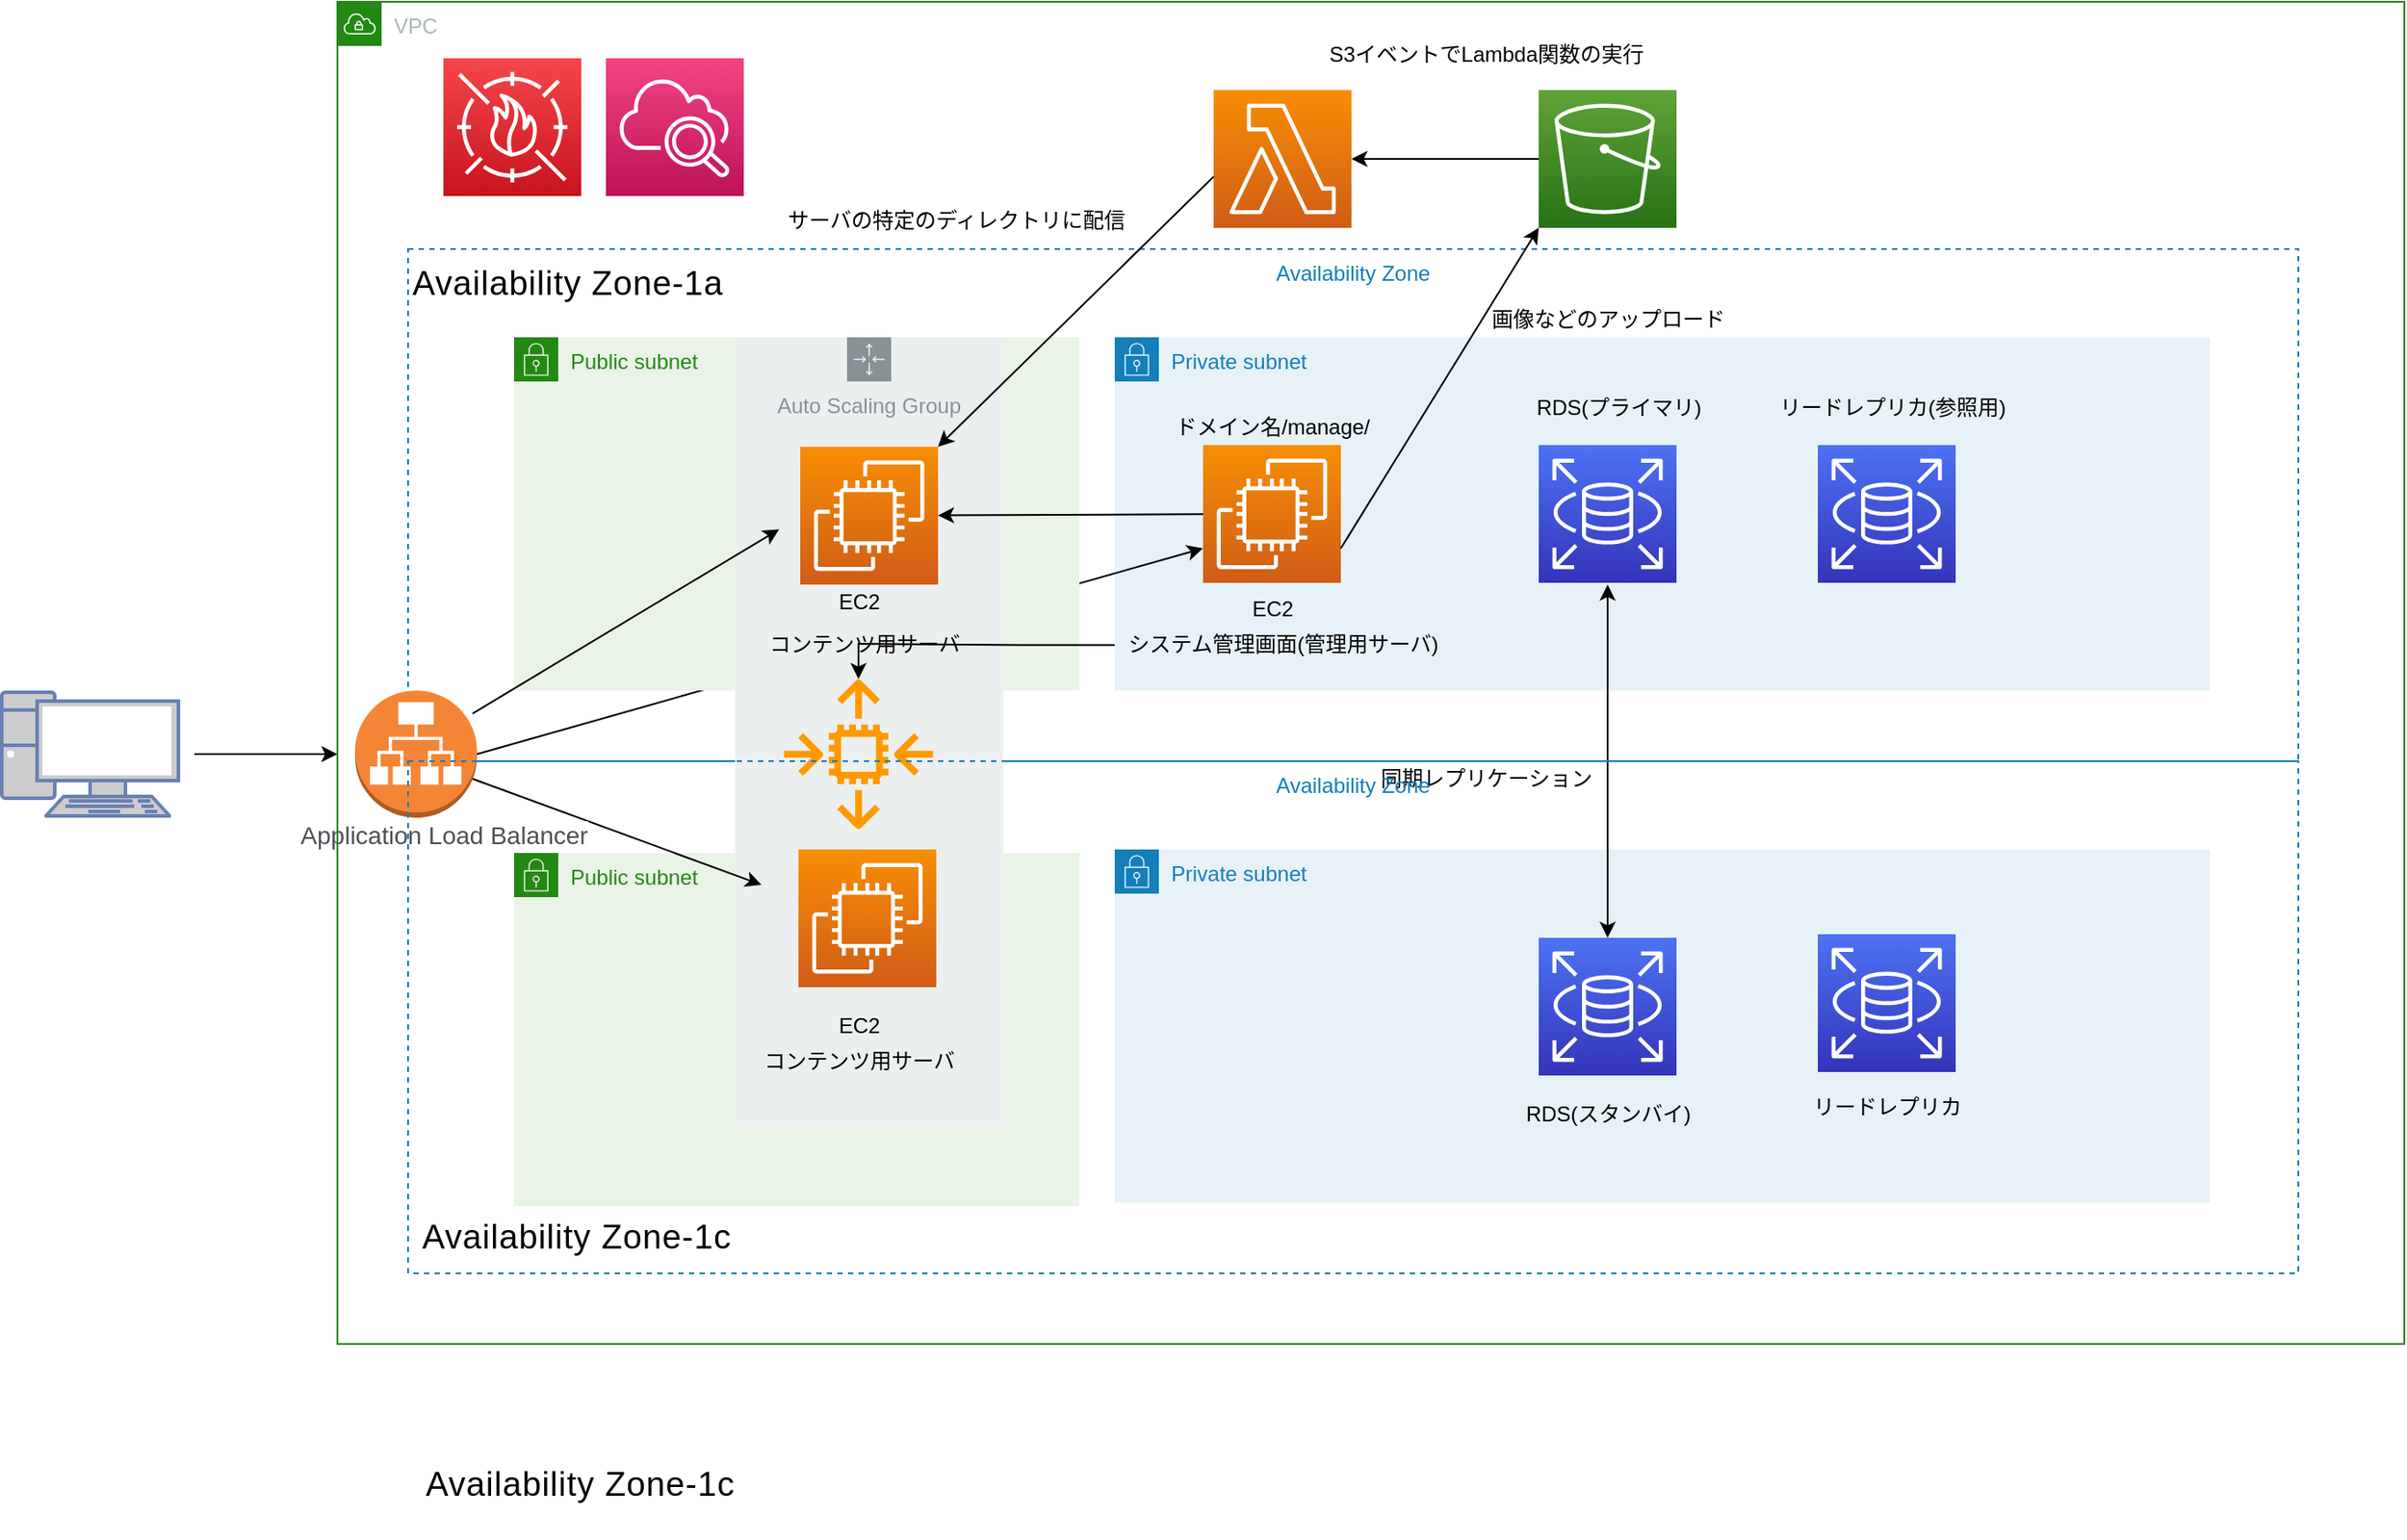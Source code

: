 <mxfile version="15.5.9" type="github">
  <diagram id="SpW-I4xXAEqTq2el6OUM" name="Page-1">
    <mxGraphModel dx="2733" dy="2022" grid="1" gridSize="10" guides="1" tooltips="1" connect="1" arrows="1" fold="1" page="1" pageScale="1" pageWidth="827" pageHeight="1169" math="0" shadow="0">
      <root>
        <mxCell id="0" />
        <mxCell id="1" parent="0" />
        <mxCell id="gzqsyykCqdcwl3EyvHeN-95" value="Availability Zone" style="fillColor=none;strokeColor=#147EBA;dashed=1;verticalAlign=top;fontStyle=0;fontColor=#147EBA;" vertex="1" parent="1">
          <mxGeometry x="40" y="-50" width="1070" height="290" as="geometry" />
        </mxCell>
        <mxCell id="gzqsyykCqdcwl3EyvHeN-63" value="Private subnet" style="points=[[0,0],[0.25,0],[0.5,0],[0.75,0],[1,0],[1,0.25],[1,0.5],[1,0.75],[1,1],[0.75,1],[0.5,1],[0.25,1],[0,1],[0,0.75],[0,0.5],[0,0.25]];outlineConnect=0;gradientColor=none;html=1;whiteSpace=wrap;fontSize=12;fontStyle=0;shape=mxgraph.aws4.group;grIcon=mxgraph.aws4.group_security_group;grStroke=0;strokeColor=#147EBA;fillColor=#E6F2F8;verticalAlign=top;align=left;spacingLeft=30;fontColor=#147EBA;dashed=0;" vertex="1" parent="1">
          <mxGeometry x="440" width="620" height="200" as="geometry" />
        </mxCell>
        <mxCell id="gzqsyykCqdcwl3EyvHeN-32" value="" style="endArrow=classic;html=1;rounded=0;entryX=0;entryY=0.75;entryDx=0;entryDy=0;entryPerimeter=0;exitX=1;exitY=0.5;exitDx=0;exitDy=0;exitPerimeter=0;" edge="1" parent="1" source="gzqsyykCqdcwl3EyvHeN-61" target="gzqsyykCqdcwl3EyvHeN-53">
          <mxGeometry width="50" height="50" relative="1" as="geometry">
            <mxPoint x="60" y="200" as="sourcePoint" />
            <mxPoint x="261.976" y="-47" as="targetPoint" />
          </mxGeometry>
        </mxCell>
        <mxCell id="gzqsyykCqdcwl3EyvHeN-62" value="Public subnet" style="points=[[0,0],[0.25,0],[0.5,0],[0.75,0],[1,0],[1,0.25],[1,0.5],[1,0.75],[1,1],[0.75,1],[0.5,1],[0.25,1],[0,1],[0,0.75],[0,0.5],[0,0.25]];outlineConnect=0;gradientColor=none;html=1;whiteSpace=wrap;fontSize=12;fontStyle=0;shape=mxgraph.aws4.group;grIcon=mxgraph.aws4.group_security_group;grStroke=0;strokeColor=#248814;fillColor=#E9F3E6;verticalAlign=top;align=left;spacingLeft=30;fontColor=#248814;dashed=0;" vertex="1" parent="1">
          <mxGeometry x="100" y="292" width="320" height="200" as="geometry" />
        </mxCell>
        <mxCell id="gzqsyykCqdcwl3EyvHeN-7" value="Public subnet" style="points=[[0,0],[0.25,0],[0.5,0],[0.75,0],[1,0],[1,0.25],[1,0.5],[1,0.75],[1,1],[0.75,1],[0.5,1],[0.25,1],[0,1],[0,0.75],[0,0.5],[0,0.25]];outlineConnect=0;gradientColor=none;html=1;whiteSpace=wrap;fontSize=12;fontStyle=0;shape=mxgraph.aws4.group;grIcon=mxgraph.aws4.group_security_group;grStroke=0;strokeColor=#248814;fillColor=#E9F3E6;verticalAlign=top;align=left;spacingLeft=30;fontColor=#248814;dashed=0;" vertex="1" parent="1">
          <mxGeometry x="100" width="320" height="200" as="geometry" />
        </mxCell>
        <mxCell id="gzqsyykCqdcwl3EyvHeN-59" value="Auto Scaling Group" style="sketch=0;outlineConnect=0;gradientColor=none;html=1;whiteSpace=wrap;fontSize=12;fontStyle=0;shape=mxgraph.aws4.groupCenter;grIcon=mxgraph.aws4.group_auto_scaling_group;grStroke=0;strokeColor=#879196;fillColor=#ECEFEF;verticalAlign=top;align=center;fontColor=#879196;dashed=0;spacingTop=25;" vertex="1" parent="1">
          <mxGeometry x="225.13" width="151.75" height="446" as="geometry" />
        </mxCell>
        <mxCell id="gzqsyykCqdcwl3EyvHeN-6" value="" style="endArrow=classic;html=1;rounded=0;exitX=1;exitY=0.5;exitDx=0;exitDy=0;exitPerimeter=0;" edge="1" parent="1">
          <mxGeometry width="50" height="50" relative="1" as="geometry">
            <mxPoint x="-81" y="236" as="sourcePoint" />
            <mxPoint y="236" as="targetPoint" />
            <Array as="points">
              <mxPoint x="-10" y="236" />
            </Array>
          </mxGeometry>
        </mxCell>
        <mxCell id="gzqsyykCqdcwl3EyvHeN-9" value="" style="endArrow=classic;html=1;rounded=0;" edge="1" parent="1">
          <mxGeometry width="50" height="50" relative="1" as="geometry">
            <mxPoint x="76.5" y="213.012" as="sourcePoint" />
            <mxPoint x="250.0" y="108.742" as="targetPoint" />
          </mxGeometry>
        </mxCell>
        <mxCell id="gzqsyykCqdcwl3EyvHeN-20" value="&lt;h1 style=&quot;margin: 12px 0px 14px ; padding: 0px ; box-sizing: border-box ; font-size: 1.4rem ; line-height: 30px ; font-family: &amp;#34;open sans&amp;#34; , &amp;#34;segoe ui&amp;#34; , &amp;#34;verdana&amp;#34; , &amp;#34;arial&amp;#34; , &amp;#34;ud デジタル 教科書体 nk-r&amp;#34; , &amp;#34;游ゴシック medium&amp;#34; , &amp;#34;yu gothic medium&amp;#34; , , &amp;#34;yugothic&amp;#34; , , &amp;#34;meiryo&amp;#34; , &amp;#34;ヒラギノ角ゴ pro w3&amp;#34; ; letter-spacing: 0.45px ; background-color: rgb(255 , 255 , 255)&quot;&gt;&lt;span id=&quot;h1alias&quot; style=&quot;margin: 0px ; padding: 0px ; box-sizing: border-box ; font-size: 1.2rem&quot;&gt;&lt;span class=&quot;ascii thin&quot; style=&quot;margin: 0px ; padding: 0px ; box-sizing: border-box ; font-weight: normal&quot;&gt;Availability Zone-1a&lt;/span&gt;&lt;/span&gt;&lt;/h1&gt;" style="text;html=1;align=center;verticalAlign=middle;resizable=0;points=[];autosize=1;strokeColor=none;fillColor=none;" vertex="1" parent="1">
          <mxGeometry x="35.13" y="-60" width="190" height="60" as="geometry" />
        </mxCell>
        <mxCell id="gzqsyykCqdcwl3EyvHeN-21" value="&lt;h1 style=&quot;margin: 12px 0px 14px ; padding: 0px ; box-sizing: border-box ; font-size: 1.4rem ; line-height: 30px ; font-family: &amp;#34;open sans&amp;#34; , &amp;#34;segoe ui&amp;#34; , &amp;#34;verdana&amp;#34; , &amp;#34;arial&amp;#34; , &amp;#34;ud デジタル 教科書体 nk-r&amp;#34; , &amp;#34;游ゴシック medium&amp;#34; , &amp;#34;yu gothic medium&amp;#34; , , &amp;#34;yugothic&amp;#34; , , &amp;#34;meiryo&amp;#34; , &amp;#34;ヒラギノ角ゴ pro w3&amp;#34; ; letter-spacing: 0.45px ; background-color: rgb(255 , 255 , 255)&quot;&gt;&lt;span id=&quot;h1alias&quot; style=&quot;margin: 0px ; padding: 0px ; box-sizing: border-box ; font-size: 1.2rem&quot;&gt;&lt;span class=&quot;ascii thin&quot; style=&quot;margin: 0px ; padding: 0px ; box-sizing: border-box ; font-weight: normal&quot;&gt;Availability Zone-1c&lt;/span&gt;&lt;/span&gt;&lt;/h1&gt;" style="text;html=1;align=center;verticalAlign=middle;resizable=0;points=[];autosize=1;strokeColor=none;fillColor=none;" vertex="1" parent="1">
          <mxGeometry x="41.75" y="620" width="190" height="60" as="geometry" />
        </mxCell>
        <mxCell id="gzqsyykCqdcwl3EyvHeN-23" value="" style="endArrow=classic;html=1;rounded=0;" edge="1" parent="1">
          <mxGeometry width="50" height="50" relative="1" as="geometry">
            <mxPoint x="76.5" y="250.03" as="sourcePoint" />
            <mxPoint x="240.0" y="310" as="targetPoint" />
          </mxGeometry>
        </mxCell>
        <mxCell id="gzqsyykCqdcwl3EyvHeN-36" value="ドメイン名/manage/" style="text;html=1;align=center;verticalAlign=middle;resizable=0;points=[];autosize=1;strokeColor=none;fillColor=none;" vertex="1" parent="1">
          <mxGeometry x="464" y="41" width="130" height="20" as="geometry" />
        </mxCell>
        <mxCell id="gzqsyykCqdcwl3EyvHeN-79" value="" style="edgeStyle=orthogonalEdgeStyle;rounded=0;orthogonalLoop=1;jettySize=auto;html=1;" edge="1" parent="1" source="gzqsyykCqdcwl3EyvHeN-37" target="gzqsyykCqdcwl3EyvHeN-56">
          <mxGeometry relative="1" as="geometry" />
        </mxCell>
        <mxCell id="gzqsyykCqdcwl3EyvHeN-37" value="システム管理画面(管理用サーバ)" style="text;html=1;align=center;verticalAlign=middle;resizable=0;points=[];autosize=1;strokeColor=none;fillColor=none;" vertex="1" parent="1">
          <mxGeometry x="440" y="164.25" width="190" height="20" as="geometry" />
        </mxCell>
        <mxCell id="gzqsyykCqdcwl3EyvHeN-38" value="コンテンツ用サーバ" style="text;html=1;align=center;verticalAlign=middle;resizable=0;points=[];autosize=1;strokeColor=none;fillColor=none;" vertex="1" parent="1">
          <mxGeometry x="238.25" y="164.25" width="120" height="20" as="geometry" />
        </mxCell>
        <mxCell id="gzqsyykCqdcwl3EyvHeN-39" value="コンテンツ用サーバ" style="text;html=1;align=center;verticalAlign=middle;resizable=0;points=[];autosize=1;strokeColor=none;fillColor=none;" vertex="1" parent="1">
          <mxGeometry x="235" y="400" width="120" height="20" as="geometry" />
        </mxCell>
        <mxCell id="gzqsyykCqdcwl3EyvHeN-45" value="&lt;span style=&quot;color: rgb(77 , 81 , 86) ; font-family: &amp;#34;arial&amp;#34; , sans-serif ; font-size: 14px ; text-align: left ; background-color: rgb(255 , 255 , 255)&quot;&gt;Application Load Balancer&lt;/span&gt;" style="text;html=1;align=center;verticalAlign=middle;resizable=0;points=[];autosize=1;strokeColor=none;fillColor=none;" vertex="1" parent="1">
          <mxGeometry x="-30" y="272" width="180" height="20" as="geometry" />
        </mxCell>
        <mxCell id="gzqsyykCqdcwl3EyvHeN-46" value="" style="sketch=0;points=[[0,0,0],[0.25,0,0],[0.5,0,0],[0.75,0,0],[1,0,0],[0,1,0],[0.25,1,0],[0.5,1,0],[0.75,1,0],[1,1,0],[0,0.25,0],[0,0.5,0],[0,0.75,0],[1,0.25,0],[1,0.5,0],[1,0.75,0]];outlineConnect=0;fontColor=#232F3E;gradientColor=#60A337;gradientDirection=north;fillColor=#277116;strokeColor=#ffffff;dashed=0;verticalLabelPosition=bottom;verticalAlign=top;align=center;html=1;fontSize=12;fontStyle=0;aspect=fixed;shape=mxgraph.aws4.resourceIcon;resIcon=mxgraph.aws4.s3;" vertex="1" parent="1">
          <mxGeometry x="680" y="-140" width="78" height="78" as="geometry" />
        </mxCell>
        <mxCell id="gzqsyykCqdcwl3EyvHeN-48" value="EC2" style="text;html=1;align=center;verticalAlign=middle;resizable=0;points=[];autosize=1;strokeColor=none;fillColor=none;" vertex="1" parent="1">
          <mxGeometry x="509" y="144.25" width="40" height="20" as="geometry" />
        </mxCell>
        <mxCell id="gzqsyykCqdcwl3EyvHeN-49" value="EC2" style="text;html=1;align=center;verticalAlign=middle;resizable=0;points=[];autosize=1;strokeColor=none;fillColor=none;" vertex="1" parent="1">
          <mxGeometry x="275" y="140" width="40" height="20" as="geometry" />
        </mxCell>
        <mxCell id="gzqsyykCqdcwl3EyvHeN-50" value="EC2" style="text;html=1;align=center;verticalAlign=middle;resizable=0;points=[];autosize=1;strokeColor=none;fillColor=none;" vertex="1" parent="1">
          <mxGeometry x="275" y="380" width="40" height="20" as="geometry" />
        </mxCell>
        <mxCell id="gzqsyykCqdcwl3EyvHeN-52" value="" style="sketch=0;points=[[0,0,0],[0.25,0,0],[0.5,0,0],[0.75,0,0],[1,0,0],[0,1,0],[0.25,1,0],[0.5,1,0],[0.75,1,0],[1,1,0],[0,0.25,0],[0,0.5,0],[0,0.75,0],[1,0.25,0],[1,0.5,0],[1,0.75,0]];outlineConnect=0;fontColor=#232F3E;gradientColor=#F78E04;gradientDirection=north;fillColor=#D05C17;strokeColor=#ffffff;dashed=0;verticalLabelPosition=bottom;verticalAlign=top;align=center;html=1;fontSize=12;fontStyle=0;aspect=fixed;shape=mxgraph.aws4.resourceIcon;resIcon=mxgraph.aws4.ec2;" vertex="1" parent="1">
          <mxGeometry x="262" y="62" width="78" height="78" as="geometry" />
        </mxCell>
        <mxCell id="gzqsyykCqdcwl3EyvHeN-53" value="" style="sketch=0;points=[[0,0,0],[0.25,0,0],[0.5,0,0],[0.75,0,0],[1,0,0],[0,1,0],[0.25,1,0],[0.5,1,0],[0.75,1,0],[1,1,0],[0,0.25,0],[0,0.5,0],[0,0.75,0],[1,0.25,0],[1,0.5,0],[1,0.75,0]];outlineConnect=0;fontColor=#232F3E;gradientColor=#F78E04;gradientDirection=north;fillColor=#D05C17;strokeColor=#ffffff;dashed=0;verticalLabelPosition=bottom;verticalAlign=top;align=center;html=1;fontSize=12;fontStyle=0;aspect=fixed;shape=mxgraph.aws4.resourceIcon;resIcon=mxgraph.aws4.ec2;" vertex="1" parent="1">
          <mxGeometry x="490" y="61" width="78" height="78" as="geometry" />
        </mxCell>
        <mxCell id="gzqsyykCqdcwl3EyvHeN-54" value="" style="sketch=0;points=[[0,0,0],[0.25,0,0],[0.5,0,0],[0.75,0,0],[1,0,0],[0,1,0],[0.25,1,0],[0.5,1,0],[0.75,1,0],[1,1,0],[0,0.25,0],[0,0.5,0],[0,0.75,0],[1,0.25,0],[1,0.5,0],[1,0.75,0]];outlineConnect=0;fontColor=#232F3E;gradientColor=#F78E04;gradientDirection=north;fillColor=#D05C17;strokeColor=#ffffff;dashed=0;verticalLabelPosition=bottom;verticalAlign=top;align=center;html=1;fontSize=12;fontStyle=0;aspect=fixed;shape=mxgraph.aws4.resourceIcon;resIcon=mxgraph.aws4.ec2;" vertex="1" parent="1">
          <mxGeometry x="261" y="290" width="78" height="78" as="geometry" />
        </mxCell>
        <mxCell id="gzqsyykCqdcwl3EyvHeN-56" value="" style="sketch=0;outlineConnect=0;fontColor=#232F3E;gradientColor=none;fillColor=#FF9900;strokeColor=none;dashed=0;verticalLabelPosition=bottom;verticalAlign=top;align=center;html=1;fontSize=12;fontStyle=0;aspect=fixed;pointerEvents=1;shape=mxgraph.aws4.auto_scaling2;" vertex="1" parent="1">
          <mxGeometry x="252.5" y="193.5" width="85" height="85" as="geometry" />
        </mxCell>
        <mxCell id="gzqsyykCqdcwl3EyvHeN-61" value="" style="outlineConnect=0;dashed=0;verticalLabelPosition=bottom;verticalAlign=top;align=center;html=1;shape=mxgraph.aws3.application_load_balancer;fillColor=#F58536;gradientColor=none;strokeColor=#000000;" vertex="1" parent="1">
          <mxGeometry x="10" y="200" width="69" height="72" as="geometry" />
        </mxCell>
        <mxCell id="gzqsyykCqdcwl3EyvHeN-64" value="Private subnet" style="points=[[0,0],[0.25,0],[0.5,0],[0.75,0],[1,0],[1,0.25],[1,0.5],[1,0.75],[1,1],[0.75,1],[0.5,1],[0.25,1],[0,1],[0,0.75],[0,0.5],[0,0.25]];outlineConnect=0;gradientColor=none;html=1;whiteSpace=wrap;fontSize=12;fontStyle=0;shape=mxgraph.aws4.group;grIcon=mxgraph.aws4.group_security_group;grStroke=0;strokeColor=#147EBA;fillColor=#E6F2F8;verticalAlign=top;align=left;spacingLeft=30;fontColor=#147EBA;dashed=0;" vertex="1" parent="1">
          <mxGeometry x="440" y="290" width="620" height="200" as="geometry" />
        </mxCell>
        <mxCell id="gzqsyykCqdcwl3EyvHeN-65" value="" style="sketch=0;points=[[0,0,0],[0.25,0,0],[0.5,0,0],[0.75,0,0],[1,0,0],[0,1,0],[0.25,1,0],[0.5,1,0],[0.75,1,0],[1,1,0],[0,0.25,0],[0,0.5,0],[0,0.75,0],[1,0.25,0],[1,0.5,0],[1,0.75,0]];outlineConnect=0;fontColor=#232F3E;gradientColor=#4D72F3;gradientDirection=north;fillColor=#3334B9;strokeColor=#ffffff;dashed=0;verticalLabelPosition=bottom;verticalAlign=top;align=center;html=1;fontSize=12;fontStyle=0;aspect=fixed;shape=mxgraph.aws4.resourceIcon;resIcon=mxgraph.aws4.rds;" vertex="1" parent="1">
          <mxGeometry x="680" y="61" width="78" height="78" as="geometry" />
        </mxCell>
        <mxCell id="gzqsyykCqdcwl3EyvHeN-66" value="RDS(プライマリ)" style="text;html=1;align=center;verticalAlign=middle;resizable=0;points=[];autosize=1;strokeColor=none;fillColor=none;" vertex="1" parent="1">
          <mxGeometry x="670" y="30" width="110" height="20" as="geometry" />
        </mxCell>
        <mxCell id="gzqsyykCqdcwl3EyvHeN-68" value="" style="sketch=0;points=[[0,0,0],[0.25,0,0],[0.5,0,0],[0.75,0,0],[1,0,0],[0,1,0],[0.25,1,0],[0.5,1,0],[0.75,1,0],[1,1,0],[0,0.25,0],[0,0.5,0],[0,0.75,0],[1,0.25,0],[1,0.5,0],[1,0.75,0]];outlineConnect=0;fontColor=#232F3E;gradientColor=#4D72F3;gradientDirection=north;fillColor=#3334B9;strokeColor=#ffffff;dashed=0;verticalLabelPosition=bottom;verticalAlign=top;align=center;html=1;fontSize=12;fontStyle=0;aspect=fixed;shape=mxgraph.aws4.resourceIcon;resIcon=mxgraph.aws4.rds;" vertex="1" parent="1">
          <mxGeometry x="680" y="340" width="78" height="78" as="geometry" />
        </mxCell>
        <mxCell id="gzqsyykCqdcwl3EyvHeN-69" value="RDS(スタンバイ)" style="text;html=1;align=center;verticalAlign=middle;resizable=0;points=[];autosize=1;strokeColor=none;fillColor=none;" vertex="1" parent="1">
          <mxGeometry x="664" y="430" width="110" height="20" as="geometry" />
        </mxCell>
        <mxCell id="gzqsyykCqdcwl3EyvHeN-71" value="リードレプリカ(参照用)" style="text;html=1;align=center;verticalAlign=middle;resizable=0;points=[];autosize=1;strokeColor=none;fillColor=none;" vertex="1" parent="1">
          <mxGeometry x="810" y="30" width="140" height="20" as="geometry" />
        </mxCell>
        <mxCell id="gzqsyykCqdcwl3EyvHeN-72" value="" style="sketch=0;points=[[0,0,0],[0.25,0,0],[0.5,0,0],[0.75,0,0],[1,0,0],[0,1,0],[0.25,1,0],[0.5,1,0],[0.75,1,0],[1,1,0],[0,0.25,0],[0,0.5,0],[0,0.75,0],[1,0.25,0],[1,0.5,0],[1,0.75,0]];outlineConnect=0;fontColor=#232F3E;gradientColor=#4D72F3;gradientDirection=north;fillColor=#3334B9;strokeColor=#ffffff;dashed=0;verticalLabelPosition=bottom;verticalAlign=top;align=center;html=1;fontSize=12;fontStyle=0;aspect=fixed;shape=mxgraph.aws4.resourceIcon;resIcon=mxgraph.aws4.rds;" vertex="1" parent="1">
          <mxGeometry x="838" y="61" width="78" height="78" as="geometry" />
        </mxCell>
        <mxCell id="gzqsyykCqdcwl3EyvHeN-73" value="リードレプリカ" style="text;html=1;align=center;verticalAlign=middle;resizable=0;points=[];autosize=1;strokeColor=none;fillColor=none;" vertex="1" parent="1">
          <mxGeometry x="827" y="426" width="100" height="20" as="geometry" />
        </mxCell>
        <mxCell id="gzqsyykCqdcwl3EyvHeN-74" value="" style="sketch=0;points=[[0,0,0],[0.25,0,0],[0.5,0,0],[0.75,0,0],[1,0,0],[0,1,0],[0.25,1,0],[0.5,1,0],[0.75,1,0],[1,1,0],[0,0.25,0],[0,0.5,0],[0,0.75,0],[1,0.25,0],[1,0.5,0],[1,0.75,0]];outlineConnect=0;fontColor=#232F3E;gradientColor=#4D72F3;gradientDirection=north;fillColor=#3334B9;strokeColor=#ffffff;dashed=0;verticalLabelPosition=bottom;verticalAlign=top;align=center;html=1;fontSize=12;fontStyle=0;aspect=fixed;shape=mxgraph.aws4.resourceIcon;resIcon=mxgraph.aws4.rds;" vertex="1" parent="1">
          <mxGeometry x="838" y="338" width="78" height="78" as="geometry" />
        </mxCell>
        <mxCell id="gzqsyykCqdcwl3EyvHeN-75" value="" style="endArrow=classic;html=1;rounded=0;" edge="1" parent="1" source="gzqsyykCqdcwl3EyvHeN-53" target="gzqsyykCqdcwl3EyvHeN-52">
          <mxGeometry width="50" height="50" relative="1" as="geometry">
            <mxPoint x="410" y="230" as="sourcePoint" />
            <mxPoint x="460" y="180" as="targetPoint" />
          </mxGeometry>
        </mxCell>
        <mxCell id="gzqsyykCqdcwl3EyvHeN-76" value="" style="endArrow=classic;html=1;rounded=0;exitX=1;exitY=0.75;exitDx=0;exitDy=0;exitPerimeter=0;" edge="1" parent="1" source="gzqsyykCqdcwl3EyvHeN-53">
          <mxGeometry width="50" height="50" relative="1" as="geometry">
            <mxPoint x="630" y="-12" as="sourcePoint" />
            <mxPoint x="680" y="-62" as="targetPoint" />
          </mxGeometry>
        </mxCell>
        <mxCell id="gzqsyykCqdcwl3EyvHeN-77" value="画像などのアップロード" style="text;html=1;align=center;verticalAlign=middle;resizable=0;points=[];autosize=1;strokeColor=none;fillColor=none;" vertex="1" parent="1">
          <mxGeometry x="644" y="-20" width="150" height="20" as="geometry" />
        </mxCell>
        <mxCell id="gzqsyykCqdcwl3EyvHeN-78" value="" style="sketch=0;points=[[0,0,0],[0.25,0,0],[0.5,0,0],[0.75,0,0],[1,0,0],[0,1,0],[0.25,1,0],[0.5,1,0],[0.75,1,0],[1,1,0],[0,0.25,0],[0,0.5,0],[0,0.75,0],[1,0.25,0],[1,0.5,0],[1,0.75,0]];outlineConnect=0;fontColor=#232F3E;gradientColor=#F78E04;gradientDirection=north;fillColor=#D05C17;strokeColor=#ffffff;dashed=0;verticalLabelPosition=bottom;verticalAlign=top;align=center;html=1;fontSize=12;fontStyle=0;aspect=fixed;shape=mxgraph.aws4.resourceIcon;resIcon=mxgraph.aws4.lambda;" vertex="1" parent="1">
          <mxGeometry x="496" y="-140" width="78" height="78" as="geometry" />
        </mxCell>
        <mxCell id="gzqsyykCqdcwl3EyvHeN-80" value="" style="endArrow=classic;html=1;rounded=0;" edge="1" parent="1" source="gzqsyykCqdcwl3EyvHeN-46" target="gzqsyykCqdcwl3EyvHeN-78">
          <mxGeometry width="50" height="50" relative="1" as="geometry">
            <mxPoint x="610" y="-76" as="sourcePoint" />
            <mxPoint x="660" y="-126" as="targetPoint" />
          </mxGeometry>
        </mxCell>
        <mxCell id="gzqsyykCqdcwl3EyvHeN-81" value="S3イベントでLambda関数の実行" style="text;html=1;align=center;verticalAlign=middle;resizable=0;points=[];autosize=1;strokeColor=none;fillColor=none;" vertex="1" parent="1">
          <mxGeometry x="555" y="-170" width="190" height="20" as="geometry" />
        </mxCell>
        <mxCell id="gzqsyykCqdcwl3EyvHeN-82" value="" style="endArrow=classic;html=1;rounded=0;entryX=1;entryY=0;entryDx=0;entryDy=0;entryPerimeter=0;" edge="1" parent="1" target="gzqsyykCqdcwl3EyvHeN-52">
          <mxGeometry width="50" height="50" relative="1" as="geometry">
            <mxPoint x="496.0" y="-91.0" as="sourcePoint" />
            <mxPoint x="390.0" y="-91.0" as="targetPoint" />
          </mxGeometry>
        </mxCell>
        <mxCell id="gzqsyykCqdcwl3EyvHeN-83" value="&lt;div style=&quot;text-align: center&quot;&gt;&lt;font face=&quot;helvetica&quot;&gt;サーバの特定のディレクトリに配信&lt;/font&gt;&lt;/div&gt;" style="text;whiteSpace=wrap;html=1;" vertex="1" parent="1">
          <mxGeometry x="252.5" y="-80" width="200" height="30" as="geometry" />
        </mxCell>
        <mxCell id="gzqsyykCqdcwl3EyvHeN-84" value="" style="endArrow=classic;startArrow=classic;html=1;rounded=0;" edge="1" parent="1" source="gzqsyykCqdcwl3EyvHeN-68">
          <mxGeometry width="50" height="50" relative="1" as="geometry">
            <mxPoint x="680" y="193.5" as="sourcePoint" />
            <mxPoint x="719" y="140" as="targetPoint" />
          </mxGeometry>
        </mxCell>
        <mxCell id="gzqsyykCqdcwl3EyvHeN-85" value="同期レプリケーション" style="text;html=1;align=center;verticalAlign=middle;resizable=0;points=[];autosize=1;strokeColor=none;fillColor=none;" vertex="1" parent="1">
          <mxGeometry x="585" y="240" width="130" height="20" as="geometry" />
        </mxCell>
        <mxCell id="gzqsyykCqdcwl3EyvHeN-93" value="" style="sketch=0;points=[[0,0,0],[0.25,0,0],[0.5,0,0],[0.75,0,0],[1,0,0],[0,1,0],[0.25,1,0],[0.5,1,0],[0.75,1,0],[1,1,0],[0,0.25,0],[0,0.5,0],[0,0.75,0],[1,0.25,0],[1,0.5,0],[1,0.75,0]];outlineConnect=0;fontColor=#232F3E;gradientColor=#F54749;gradientDirection=north;fillColor=#C7131F;strokeColor=#ffffff;dashed=0;verticalLabelPosition=bottom;verticalAlign=top;align=center;html=1;fontSize=12;fontStyle=0;aspect=fixed;shape=mxgraph.aws4.resourceIcon;resIcon=mxgraph.aws4.waf;" vertex="1" parent="1">
          <mxGeometry x="60" y="-158" width="78" height="78" as="geometry" />
        </mxCell>
        <mxCell id="gzqsyykCqdcwl3EyvHeN-94" value="" style="fontColor=#0066CC;verticalAlign=top;verticalLabelPosition=bottom;labelPosition=center;align=center;html=1;outlineConnect=0;fillColor=#CCCCCC;strokeColor=#6881B3;gradientColor=none;gradientDirection=north;strokeWidth=2;shape=mxgraph.networks.pc;" vertex="1" parent="1">
          <mxGeometry x="-190" y="201" width="100" height="70" as="geometry" />
        </mxCell>
        <mxCell id="gzqsyykCqdcwl3EyvHeN-96" value="Availability Zone" style="fillColor=none;strokeColor=#147EBA;dashed=1;verticalAlign=top;fontStyle=0;fontColor=#147EBA;" vertex="1" parent="1">
          <mxGeometry x="40" y="240" width="1070" height="290" as="geometry" />
        </mxCell>
        <mxCell id="gzqsyykCqdcwl3EyvHeN-97" value="&lt;h1 style=&quot;margin: 12px 0px 14px ; padding: 0px ; box-sizing: border-box ; font-size: 1.4rem ; line-height: 30px ; font-family: &amp;#34;open sans&amp;#34; , &amp;#34;segoe ui&amp;#34; , &amp;#34;verdana&amp;#34; , &amp;#34;arial&amp;#34; , &amp;#34;ud デジタル 教科書体 nk-r&amp;#34; , &amp;#34;游ゴシック medium&amp;#34; , &amp;#34;yu gothic medium&amp;#34; , , &amp;#34;yugothic&amp;#34; , , &amp;#34;meiryo&amp;#34; , &amp;#34;ヒラギノ角ゴ pro w3&amp;#34; ; letter-spacing: 0.45px ; background-color: rgb(255 , 255 , 255)&quot;&gt;&lt;span id=&quot;h1alias&quot; style=&quot;margin: 0px ; padding: 0px ; box-sizing: border-box ; font-size: 1.2rem&quot;&gt;&lt;span class=&quot;ascii thin&quot; style=&quot;margin: 0px ; padding: 0px ; box-sizing: border-box ; font-weight: normal&quot;&gt;Availability Zone-1c&lt;/span&gt;&lt;/span&gt;&lt;/h1&gt;" style="text;html=1;align=center;verticalAlign=middle;resizable=0;points=[];autosize=1;strokeColor=none;fillColor=none;" vertex="1" parent="1">
          <mxGeometry x="40" y="480" width="190" height="60" as="geometry" />
        </mxCell>
        <mxCell id="gzqsyykCqdcwl3EyvHeN-99" value="" style="sketch=0;points=[[0,0,0],[0.25,0,0],[0.5,0,0],[0.75,0,0],[1,0,0],[0,1,0],[0.25,1,0],[0.5,1,0],[0.75,1,0],[1,1,0],[0,0.25,0],[0,0.5,0],[0,0.75,0],[1,0.25,0],[1,0.5,0],[1,0.75,0]];points=[[0,0,0],[0.25,0,0],[0.5,0,0],[0.75,0,0],[1,0,0],[0,1,0],[0.25,1,0],[0.5,1,0],[0.75,1,0],[1,1,0],[0,0.25,0],[0,0.5,0],[0,0.75,0],[1,0.25,0],[1,0.5,0],[1,0.75,0]];outlineConnect=0;fontColor=#232F3E;gradientColor=#F34482;gradientDirection=north;fillColor=#BC1356;strokeColor=#ffffff;dashed=0;verticalLabelPosition=bottom;verticalAlign=top;align=center;html=1;fontSize=12;fontStyle=0;aspect=fixed;shape=mxgraph.aws4.resourceIcon;resIcon=mxgraph.aws4.cloudwatch_2;" vertex="1" parent="1">
          <mxGeometry x="152" y="-158" width="78" height="78" as="geometry" />
        </mxCell>
        <mxCell id="gzqsyykCqdcwl3EyvHeN-100" value="VPC" style="points=[[0,0],[0.25,0],[0.5,0],[0.75,0],[1,0],[1,0.25],[1,0.5],[1,0.75],[1,1],[0.75,1],[0.5,1],[0.25,1],[0,1],[0,0.75],[0,0.5],[0,0.25]];outlineConnect=0;gradientColor=none;html=1;whiteSpace=wrap;fontSize=12;fontStyle=0;shape=mxgraph.aws4.group;grIcon=mxgraph.aws4.group_vpc;strokeColor=#248814;fillColor=none;verticalAlign=top;align=left;spacingLeft=30;fontColor=#AAB7B8;dashed=0;" vertex="1" parent="1">
          <mxGeometry y="-190" width="1170" height="760" as="geometry" />
        </mxCell>
      </root>
    </mxGraphModel>
  </diagram>
</mxfile>
